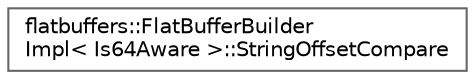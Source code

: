 digraph "Graphical Class Hierarchy"
{
 // LATEX_PDF_SIZE
  bgcolor="transparent";
  edge [fontname=Helvetica,fontsize=10,labelfontname=Helvetica,labelfontsize=10];
  node [fontname=Helvetica,fontsize=10,shape=box,height=0.2,width=0.4];
  rankdir="LR";
  Node0 [id="Node000000",label="flatbuffers::FlatBufferBuilder\lImpl\< Is64Aware \>::StringOffsetCompare",height=0.2,width=0.4,color="grey40", fillcolor="white", style="filled",URL="$structflatbuffers_1_1FlatBufferBuilderImpl_1_1StringOffsetCompare.html",tooltip=" "];
}

